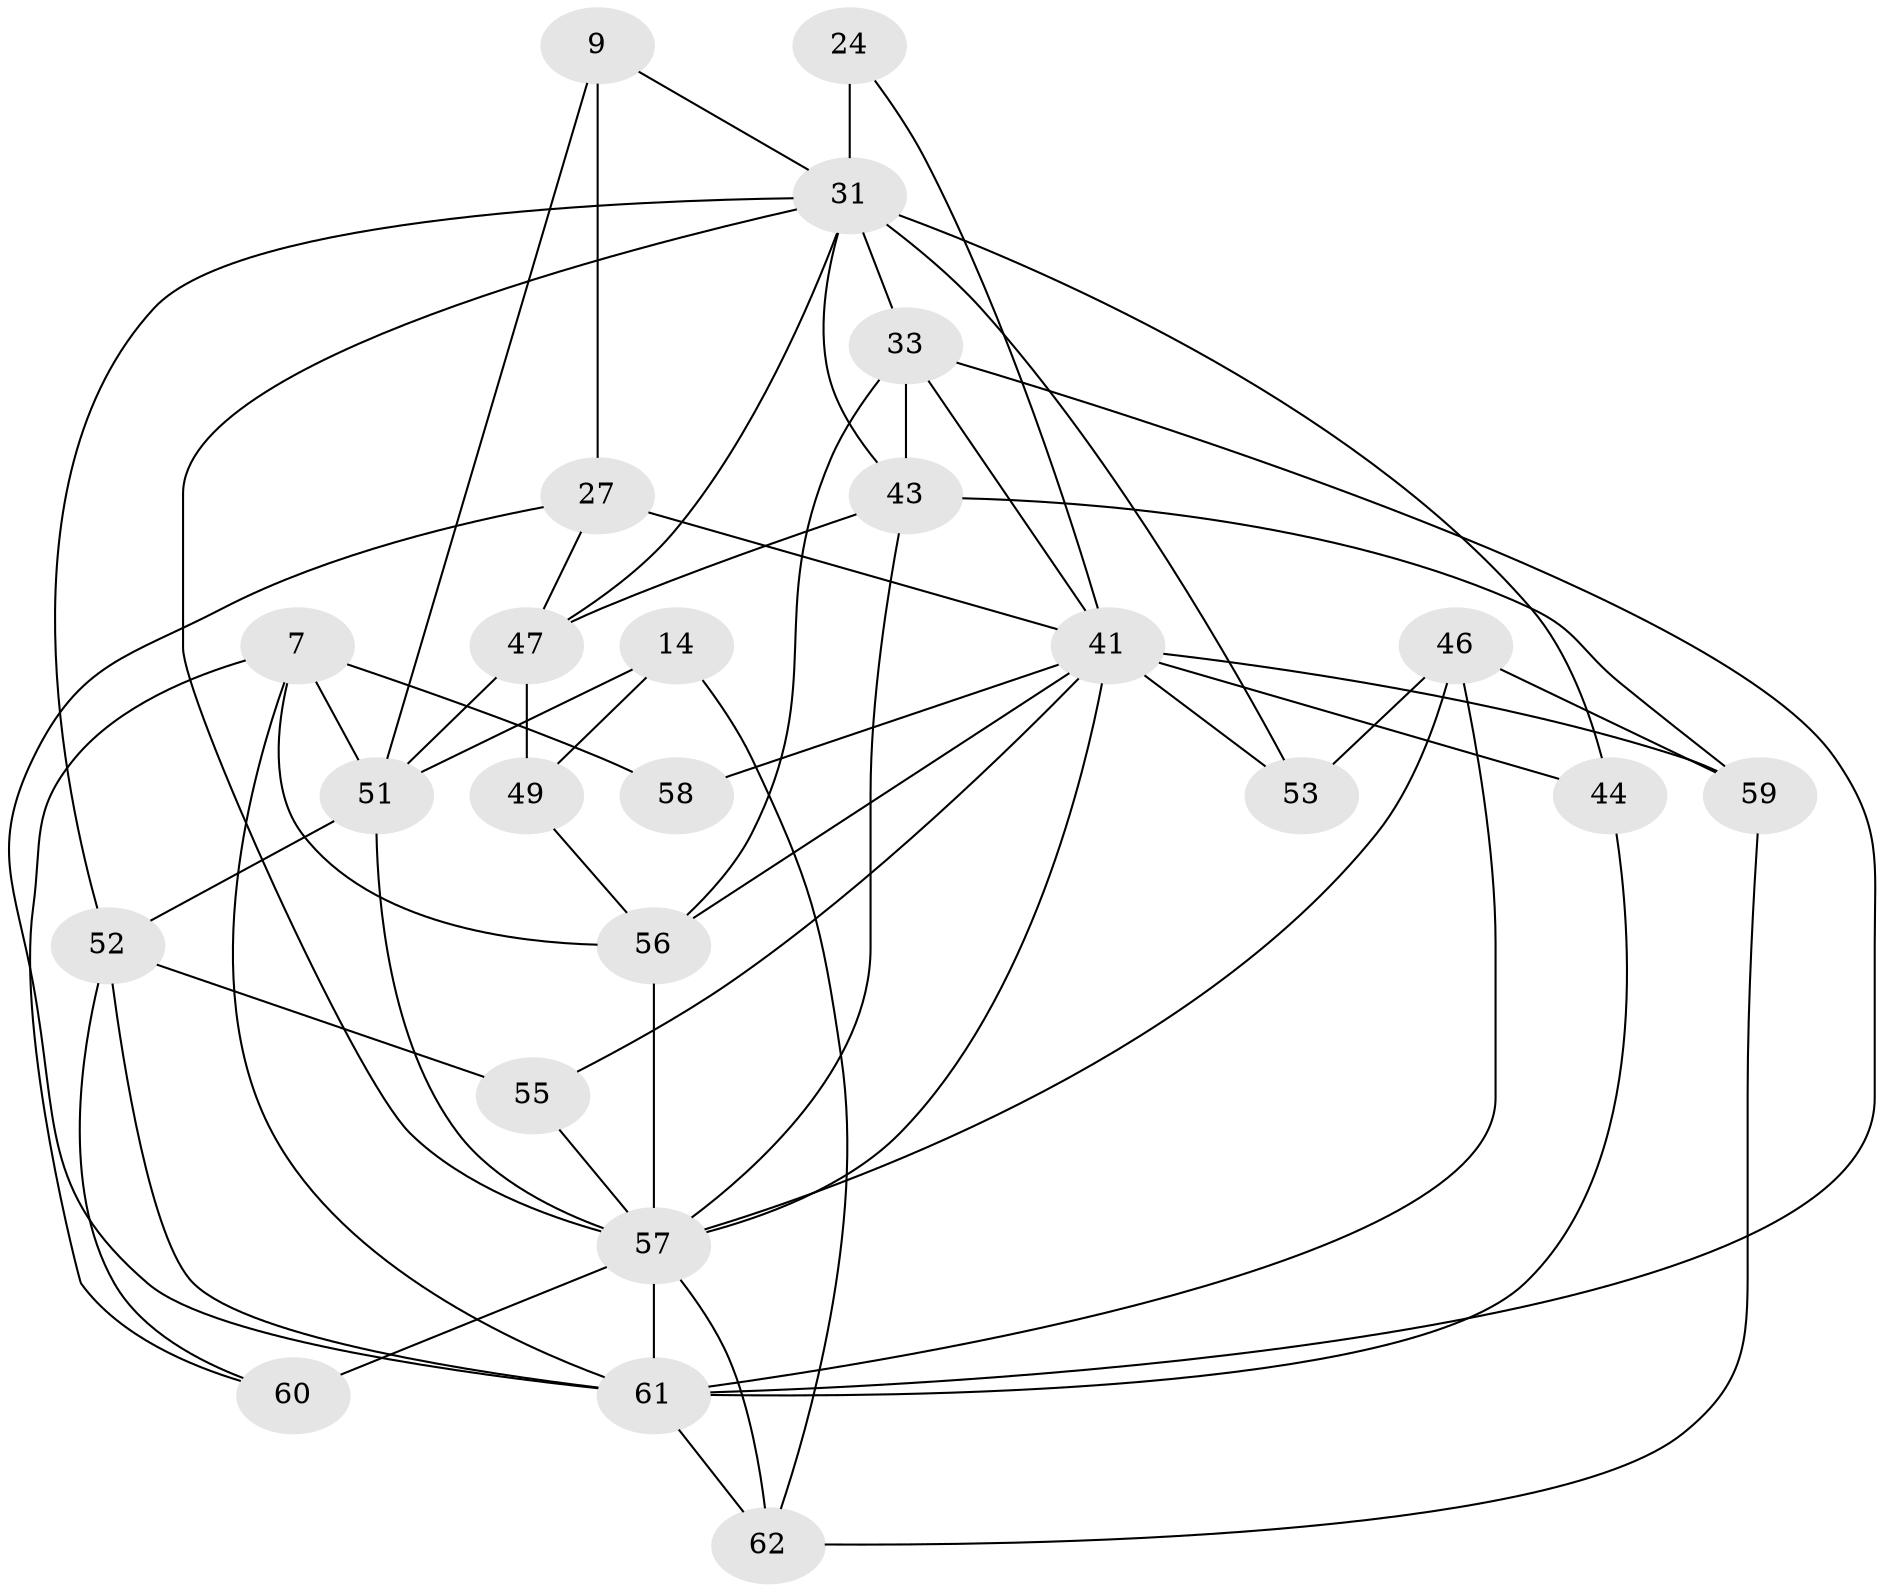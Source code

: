 // original degree distribution, {6: 0.06451612903225806, 4: 0.24193548387096775, 3: 0.3548387096774194, 5: 0.16129032258064516, 2: 0.0967741935483871, 7: 0.06451612903225806, 8: 0.016129032258064516}
// Generated by graph-tools (version 1.1) at 2025/52/03/04/25 21:52:20]
// undirected, 24 vertices, 57 edges
graph export_dot {
graph [start="1"]
  node [color=gray90,style=filled];
  7;
  9 [super="+2"];
  14;
  24;
  27;
  31 [super="+17+29"];
  33 [super="+11+25+22"];
  41 [super="+38+23+28"];
  43 [super="+26+40"];
  44;
  46;
  47 [super="+32+8"];
  49;
  51 [super="+4"];
  52 [super="+16"];
  53;
  55 [super="+5+45"];
  56 [super="+50+12"];
  57 [super="+15+30+37"];
  58;
  59 [super="+21"];
  60 [super="+54"];
  61 [super="+39+42+36+48+35"];
  62 [super="+20+19"];
  7 -- 60;
  7 -- 56 [weight=2];
  7 -- 51;
  7 -- 58;
  7 -- 61 [weight=2];
  9 -- 31 [weight=2];
  9 -- 27 [weight=2];
  9 -- 51;
  14 -- 51 [weight=2];
  14 -- 49;
  14 -- 62;
  24 -- 31 [weight=2];
  24 -- 41;
  27 -- 41 [weight=3];
  27 -- 47 [weight=2];
  27 -- 61;
  31 -- 52;
  31 -- 44;
  31 -- 57;
  31 -- 47;
  31 -- 33 [weight=3];
  31 -- 53;
  31 -- 43;
  33 -- 56 [weight=2];
  33 -- 41 [weight=2];
  33 -- 61;
  33 -- 43;
  41 -- 57;
  41 -- 53;
  41 -- 55;
  41 -- 58;
  41 -- 59 [weight=4];
  41 -- 56;
  41 -- 44;
  43 -- 47 [weight=4];
  43 -- 57 [weight=2];
  43 -- 59;
  44 -- 61;
  46 -- 53;
  46 -- 59;
  46 -- 61 [weight=2];
  46 -- 57;
  47 -- 51;
  47 -- 49;
  49 -- 56;
  51 -- 52 [weight=2];
  51 -- 57;
  52 -- 60;
  52 -- 61 [weight=3];
  52 -- 55 [weight=2];
  55 -- 57;
  56 -- 57;
  57 -- 62;
  57 -- 60 [weight=2];
  57 -- 61;
  59 -- 62 [weight=2];
  61 -- 62 [weight=3];
}
